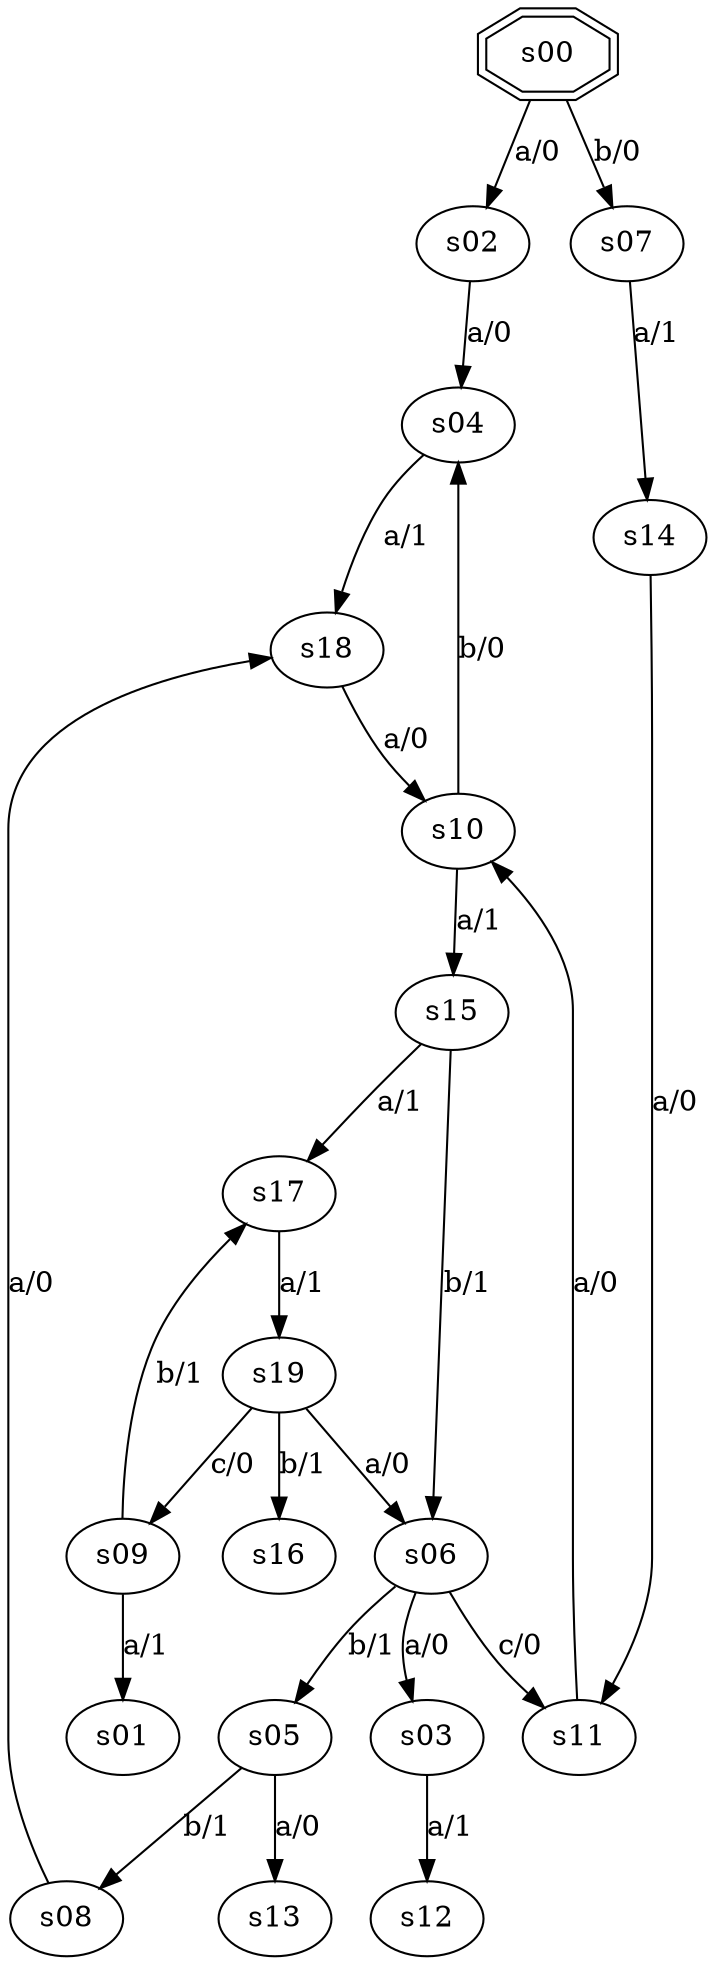 digraph graph_019 {
	s00 -> s02 [label="a/0"];
	s00 -> s07 [label="b/0"];
	s02 -> s04 [label="a/0"];
	s03 -> s12 [label="a/1"];
	s04 -> s18 [label="a/1"];
	s05 -> s13 [label="a/0"];
	s05 -> s08 [label="b/1"];
	s06 -> s03 [label="a/0"];
	s06 -> s05 [label="b/1"];
	s06 -> s11 [label="c/0"];
	s07 -> s14 [label="a/1"];
	s08 -> s18 [label="a/0"];
	s09 -> s01 [label="a/1"];
	s09 -> s17 [label="b/1"];
	s10 -> s15 [label="a/1"];
	s10 -> s04 [label="b/0"];
	s11 -> s10 [label="a/0"];
	s14 -> s11 [label="a/0"];
	s15 -> s17 [label="a/1"];
	s15 -> s06 [label="b/1"];
	s17 -> s19 [label="a/1"];
	s18 -> s10 [label="a/0"];
	s19 -> s06 [label="a/0"];
	s19 -> s16 [label="b/1"];
	s19 -> s09 [label="c/0"];
	s00 [shape=doubleoctagon];
}
